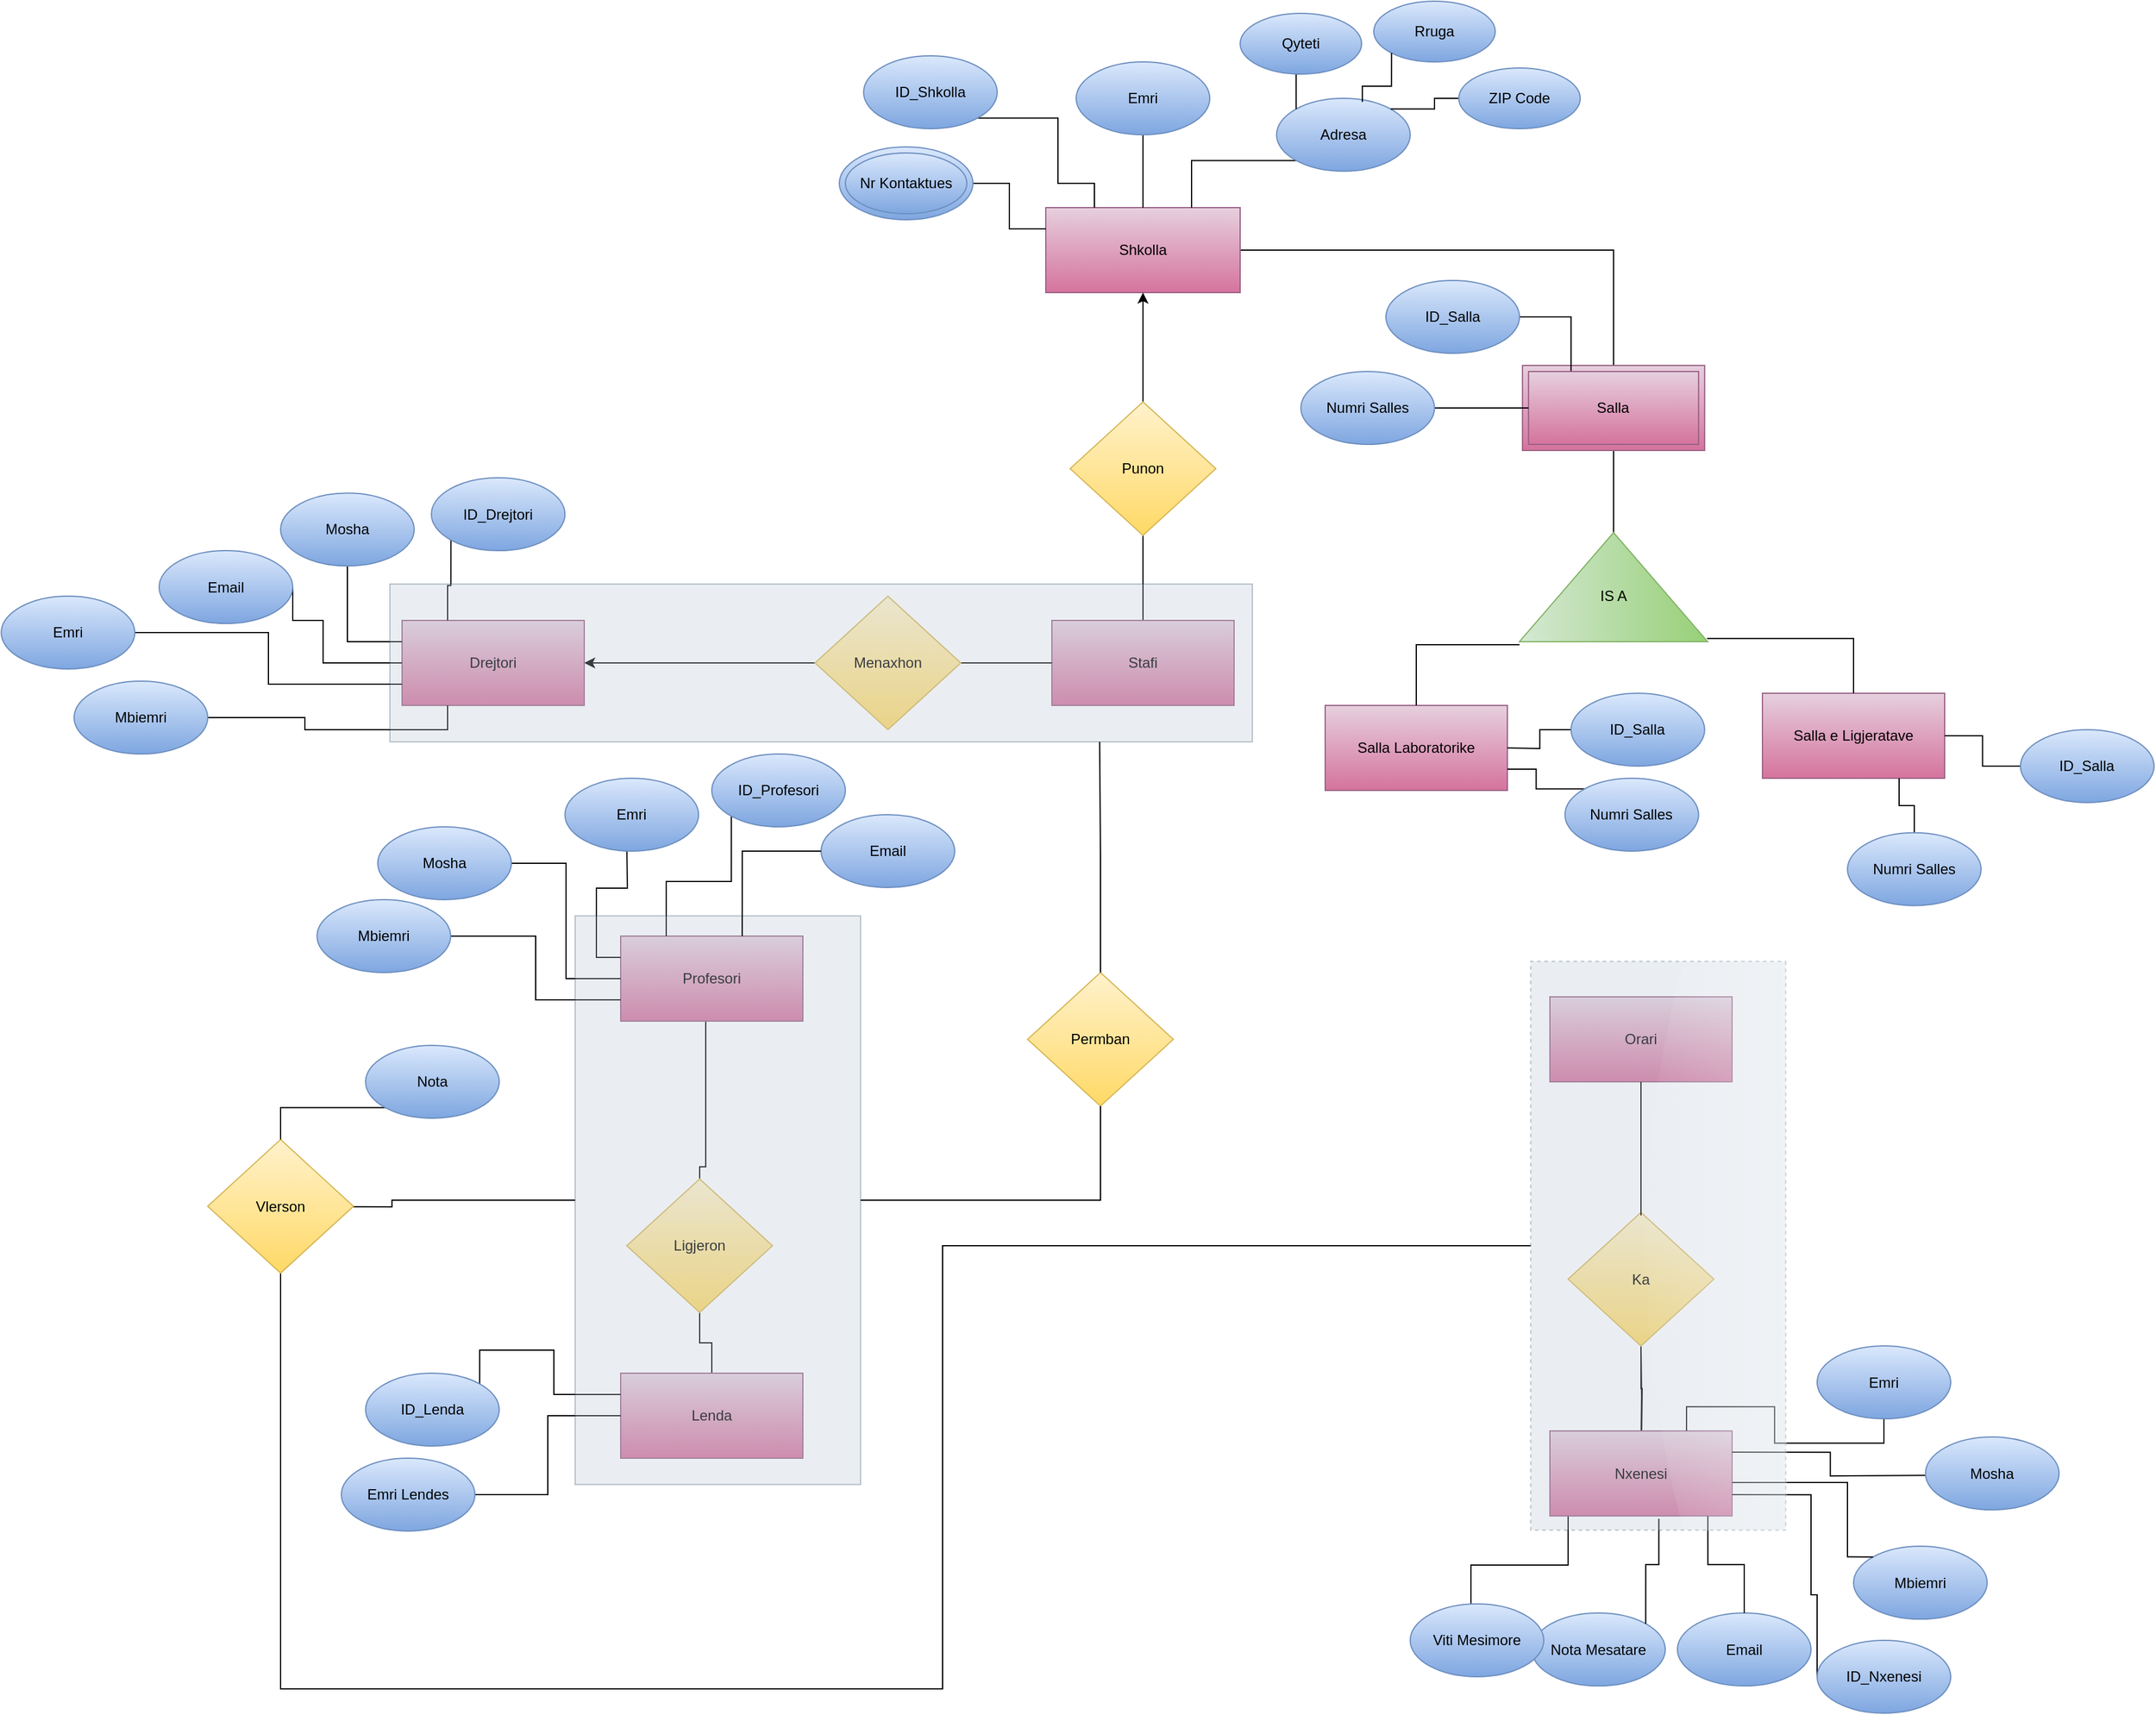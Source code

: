 <mxfile version="24.2.5" type="device">
  <diagram name="Page-1" id="VbcfFoYDxe7azpGWgdXG">
    <mxGraphModel dx="2835" dy="2398" grid="1" gridSize="10" guides="1" tooltips="1" connect="1" arrows="1" fold="1" page="1" pageScale="1" pageWidth="850" pageHeight="1100" math="0" shadow="0">
      <root>
        <mxCell id="0" />
        <mxCell id="1" parent="0" />
        <mxCell id="0HHCoPCrTV0M4bE5JKeK-128" style="edgeStyle=orthogonalEdgeStyle;rounded=0;orthogonalLoop=1;jettySize=auto;html=1;exitX=1;exitY=0.5;exitDx=0;exitDy=0;entryX=0.5;entryY=0;entryDx=0;entryDy=0;endArrow=none;endFill=0;" parent="1" source="0HHCoPCrTV0M4bE5JKeK-2" target="0HHCoPCrTV0M4bE5JKeK-127" edge="1">
          <mxGeometry relative="1" as="geometry" />
        </mxCell>
        <mxCell id="0HHCoPCrTV0M4bE5JKeK-2" value="Shkolla" style="rounded=0;whiteSpace=wrap;html=1;fillColor=#e6d0de;strokeColor=#996185;gradientColor=#d5739d;" parent="1" vertex="1">
          <mxGeometry x="280" y="90" width="160" height="70" as="geometry" />
        </mxCell>
        <mxCell id="0HHCoPCrTV0M4bE5JKeK-8" style="edgeStyle=orthogonalEdgeStyle;rounded=0;orthogonalLoop=1;jettySize=auto;html=1;exitX=1;exitY=1;exitDx=0;exitDy=0;entryX=0.25;entryY=0;entryDx=0;entryDy=0;endArrow=none;endFill=0;" parent="1" source="0HHCoPCrTV0M4bE5JKeK-3" target="0HHCoPCrTV0M4bE5JKeK-2" edge="1">
          <mxGeometry relative="1" as="geometry">
            <Array as="points">
              <mxPoint x="290" y="16" />
              <mxPoint x="290" y="70" />
              <mxPoint x="320" y="70" />
            </Array>
          </mxGeometry>
        </mxCell>
        <mxCell id="0HHCoPCrTV0M4bE5JKeK-3" value="ID_Shkolla" style="ellipse;whiteSpace=wrap;html=1;fillColor=#dae8fc;gradientColor=#7ea6e0;strokeColor=#6c8ebf;" parent="1" vertex="1">
          <mxGeometry x="130" y="-35" width="110" height="60" as="geometry" />
        </mxCell>
        <mxCell id="0HHCoPCrTV0M4bE5JKeK-10" style="edgeStyle=orthogonalEdgeStyle;rounded=0;orthogonalLoop=1;jettySize=auto;html=1;exitX=0;exitY=1;exitDx=0;exitDy=0;entryX=0.75;entryY=0;entryDx=0;entryDy=0;endArrow=none;endFill=0;" parent="1" source="0HHCoPCrTV0M4bE5JKeK-5" target="0HHCoPCrTV0M4bE5JKeK-2" edge="1">
          <mxGeometry relative="1" as="geometry" />
        </mxCell>
        <mxCell id="0HHCoPCrTV0M4bE5JKeK-5" value="Adresa" style="ellipse;whiteSpace=wrap;html=1;fillColor=#dae8fc;gradientColor=#7ea6e0;strokeColor=#6c8ebf;" parent="1" vertex="1">
          <mxGeometry x="470" width="110" height="60" as="geometry" />
        </mxCell>
        <mxCell id="0HHCoPCrTV0M4bE5JKeK-9" style="edgeStyle=orthogonalEdgeStyle;rounded=0;orthogonalLoop=1;jettySize=auto;html=1;exitX=0.5;exitY=1;exitDx=0;exitDy=0;entryX=0.5;entryY=0;entryDx=0;entryDy=0;endArrow=none;endFill=0;" parent="1" source="0HHCoPCrTV0M4bE5JKeK-6" target="0HHCoPCrTV0M4bE5JKeK-2" edge="1">
          <mxGeometry relative="1" as="geometry" />
        </mxCell>
        <mxCell id="0HHCoPCrTV0M4bE5JKeK-6" value="Emri" style="ellipse;whiteSpace=wrap;html=1;fillColor=#dae8fc;gradientColor=#7ea6e0;strokeColor=#6c8ebf;" parent="1" vertex="1">
          <mxGeometry x="305" y="-30" width="110" height="60" as="geometry" />
        </mxCell>
        <mxCell id="0HHCoPCrTV0M4bE5JKeK-13" style="edgeStyle=orthogonalEdgeStyle;rounded=0;orthogonalLoop=1;jettySize=auto;html=1;exitX=0.5;exitY=1;exitDx=0;exitDy=0;endArrow=none;endFill=0;entryX=0;entryY=0;entryDx=0;entryDy=0;" parent="1" source="0HHCoPCrTV0M4bE5JKeK-7" target="0HHCoPCrTV0M4bE5JKeK-5" edge="1">
          <mxGeometry relative="1" as="geometry" />
        </mxCell>
        <mxCell id="0HHCoPCrTV0M4bE5JKeK-7" value="Qyteti" style="ellipse;whiteSpace=wrap;html=1;fillColor=#dae8fc;gradientColor=#7ea6e0;strokeColor=#6c8ebf;" parent="1" vertex="1">
          <mxGeometry x="440" y="-70" width="100" height="50" as="geometry" />
        </mxCell>
        <mxCell id="0HHCoPCrTV0M4bE5JKeK-15" style="edgeStyle=orthogonalEdgeStyle;rounded=0;orthogonalLoop=1;jettySize=auto;html=1;exitX=0;exitY=0.5;exitDx=0;exitDy=0;entryX=1;entryY=0;entryDx=0;entryDy=0;endArrow=none;endFill=0;" parent="1" source="0HHCoPCrTV0M4bE5JKeK-11" target="0HHCoPCrTV0M4bE5JKeK-5" edge="1">
          <mxGeometry relative="1" as="geometry" />
        </mxCell>
        <mxCell id="0HHCoPCrTV0M4bE5JKeK-11" value="ZIP Code" style="ellipse;whiteSpace=wrap;html=1;fillColor=#dae8fc;gradientColor=#7ea6e0;strokeColor=#6c8ebf;" parent="1" vertex="1">
          <mxGeometry x="620" y="-25" width="100" height="50" as="geometry" />
        </mxCell>
        <mxCell id="0HHCoPCrTV0M4bE5JKeK-12" value="Rruga" style="ellipse;whiteSpace=wrap;html=1;fillColor=#dae8fc;gradientColor=#7ea6e0;strokeColor=#6c8ebf;" parent="1" vertex="1">
          <mxGeometry x="550" y="-80" width="100" height="50" as="geometry" />
        </mxCell>
        <mxCell id="0HHCoPCrTV0M4bE5JKeK-14" style="edgeStyle=orthogonalEdgeStyle;rounded=0;orthogonalLoop=1;jettySize=auto;html=1;exitX=0;exitY=1;exitDx=0;exitDy=0;entryX=0.642;entryY=0.05;entryDx=0;entryDy=0;entryPerimeter=0;endArrow=none;endFill=0;" parent="1" source="0HHCoPCrTV0M4bE5JKeK-12" target="0HHCoPCrTV0M4bE5JKeK-5" edge="1">
          <mxGeometry relative="1" as="geometry" />
        </mxCell>
        <mxCell id="0HHCoPCrTV0M4bE5JKeK-17" style="edgeStyle=orthogonalEdgeStyle;rounded=0;orthogonalLoop=1;jettySize=auto;html=1;entryX=0;entryY=0.25;entryDx=0;entryDy=0;endArrow=none;endFill=0;" parent="1" source="0HHCoPCrTV0M4bE5JKeK-16" target="0HHCoPCrTV0M4bE5JKeK-2" edge="1">
          <mxGeometry relative="1" as="geometry" />
        </mxCell>
        <mxCell id="0HHCoPCrTV0M4bE5JKeK-16" value="Nr Kontaktues" style="ellipse;whiteSpace=wrap;html=1;fillColor=#dae8fc;gradientColor=#7ea6e0;strokeColor=#6c8ebf;" parent="1" vertex="1">
          <mxGeometry x="110" y="40" width="110" height="60" as="geometry" />
        </mxCell>
        <mxCell id="0HHCoPCrTV0M4bE5JKeK-18" value="Nr Kontaktues" style="ellipse;whiteSpace=wrap;html=1;fillColor=#dae8fc;gradientColor=#7ea6e0;strokeColor=#6c8ebf;" parent="1" vertex="1">
          <mxGeometry x="115" y="45" width="100" height="50" as="geometry" />
        </mxCell>
        <mxCell id="0HHCoPCrTV0M4bE5JKeK-20" style="edgeStyle=orthogonalEdgeStyle;rounded=0;orthogonalLoop=1;jettySize=auto;html=1;exitX=0.5;exitY=0;exitDx=0;exitDy=0;entryX=0.5;entryY=1;entryDx=0;entryDy=0;" parent="1" source="0HHCoPCrTV0M4bE5JKeK-19" target="0HHCoPCrTV0M4bE5JKeK-2" edge="1">
          <mxGeometry relative="1" as="geometry" />
        </mxCell>
        <mxCell id="0HHCoPCrTV0M4bE5JKeK-21" style="edgeStyle=orthogonalEdgeStyle;rounded=0;orthogonalLoop=1;jettySize=auto;html=1;exitX=0.5;exitY=1;exitDx=0;exitDy=0;endArrow=none;endFill=0;" parent="1" source="0HHCoPCrTV0M4bE5JKeK-19" target="0HHCoPCrTV0M4bE5JKeK-22" edge="1">
          <mxGeometry relative="1" as="geometry">
            <mxPoint x="360" y="440" as="targetPoint" />
          </mxGeometry>
        </mxCell>
        <mxCell id="0HHCoPCrTV0M4bE5JKeK-19" value="Punon" style="rhombus;whiteSpace=wrap;html=1;fillColor=#fff2cc;gradientColor=#ffd966;strokeColor=#d6b656;" parent="1" vertex="1">
          <mxGeometry x="300" y="250" width="120" height="110" as="geometry" />
        </mxCell>
        <mxCell id="0HHCoPCrTV0M4bE5JKeK-22" value="Stafi" style="rounded=0;whiteSpace=wrap;html=1;fillColor=#e6d0de;gradientColor=#d5739d;strokeColor=#996185;" parent="1" vertex="1">
          <mxGeometry x="285" y="430" width="150" height="70" as="geometry" />
        </mxCell>
        <mxCell id="0HHCoPCrTV0M4bE5JKeK-97" style="edgeStyle=orthogonalEdgeStyle;rounded=0;orthogonalLoop=1;jettySize=auto;html=1;exitX=0.5;exitY=1;exitDx=0;exitDy=0;endArrow=none;endFill=0;startArrow=none;startFill=0;entryX=0.5;entryY=0;entryDx=0;entryDy=0;" parent="1" source="0HHCoPCrTV0M4bE5JKeK-24" target="0HHCoPCrTV0M4bE5JKeK-98" edge="1">
          <mxGeometry relative="1" as="geometry">
            <mxPoint x="-31.636" y="880" as="targetPoint" />
            <Array as="points">
              <mxPoint y="760" />
              <mxPoint y="880" />
            </Array>
          </mxGeometry>
        </mxCell>
        <mxCell id="0HHCoPCrTV0M4bE5JKeK-24" value="Profesori" style="rounded=0;whiteSpace=wrap;html=1;fillColor=#e6d0de;gradientColor=#d5739d;strokeColor=#996185;" parent="1" vertex="1">
          <mxGeometry x="-70" y="690" width="150" height="70" as="geometry" />
        </mxCell>
        <mxCell id="0HHCoPCrTV0M4bE5JKeK-26" style="edgeStyle=orthogonalEdgeStyle;rounded=0;orthogonalLoop=1;jettySize=auto;html=1;exitX=1;exitY=0.5;exitDx=0;exitDy=0;entryX=0;entryY=0.5;entryDx=0;entryDy=0;endArrow=none;endFill=0;" parent="1" source="0HHCoPCrTV0M4bE5JKeK-25" target="0HHCoPCrTV0M4bE5JKeK-22" edge="1">
          <mxGeometry relative="1" as="geometry" />
        </mxCell>
        <mxCell id="T7-lwO-HggSbHTCkCa26-41" style="edgeStyle=orthogonalEdgeStyle;rounded=0;orthogonalLoop=1;jettySize=auto;html=1;exitX=0;exitY=0.5;exitDx=0;exitDy=0;entryX=1;entryY=0.5;entryDx=0;entryDy=0;" parent="1" source="0HHCoPCrTV0M4bE5JKeK-25" target="0HHCoPCrTV0M4bE5JKeK-84" edge="1">
          <mxGeometry relative="1" as="geometry" />
        </mxCell>
        <mxCell id="0HHCoPCrTV0M4bE5JKeK-25" value="Menaxhon" style="rhombus;whiteSpace=wrap;html=1;fillColor=#fff2cc;gradientColor=#ffd966;strokeColor=#d6b656;" parent="1" vertex="1">
          <mxGeometry x="90" y="410" width="120" height="110" as="geometry" />
        </mxCell>
        <mxCell id="T7-lwO-HggSbHTCkCa26-13" style="edgeStyle=orthogonalEdgeStyle;rounded=0;orthogonalLoop=1;jettySize=auto;html=1;endArrow=none;endFill=0;" parent="1" target="T7-lwO-HggSbHTCkCa26-11" edge="1">
          <mxGeometry relative="1" as="geometry">
            <mxPoint x="770" y="1110" as="sourcePoint" />
          </mxGeometry>
        </mxCell>
        <mxCell id="0HHCoPCrTV0M4bE5JKeK-35" value="Orari" style="rounded=0;whiteSpace=wrap;html=1;fillColor=#e6d0de;gradientColor=#d5739d;strokeColor=#996185;" parent="1" vertex="1">
          <mxGeometry x="695" y="740" width="150" height="70" as="geometry" />
        </mxCell>
        <mxCell id="0HHCoPCrTV0M4bE5JKeK-84" value="Drejtori" style="rounded=0;whiteSpace=wrap;html=1;fillColor=#e6d0de;gradientColor=#d5739d;strokeColor=#996185;" parent="1" vertex="1">
          <mxGeometry x="-250" y="430" width="150" height="70" as="geometry" />
        </mxCell>
        <mxCell id="0HHCoPCrTV0M4bE5JKeK-109" style="edgeStyle=orthogonalEdgeStyle;rounded=0;orthogonalLoop=1;jettySize=auto;html=1;exitX=1;exitY=0.5;exitDx=0;exitDy=0;entryX=0.25;entryY=1;entryDx=0;entryDy=0;endArrow=none;endFill=0;" parent="1" source="0HHCoPCrTV0M4bE5JKeK-92" target="0HHCoPCrTV0M4bE5JKeK-84" edge="1">
          <mxGeometry relative="1" as="geometry" />
        </mxCell>
        <mxCell id="0HHCoPCrTV0M4bE5JKeK-92" value="Mbiemri" style="ellipse;whiteSpace=wrap;html=1;fillColor=#dae8fc;gradientColor=#7ea6e0;strokeColor=#6c8ebf;" parent="1" vertex="1">
          <mxGeometry x="-520" y="480" width="110" height="60" as="geometry" />
        </mxCell>
        <mxCell id="0HHCoPCrTV0M4bE5JKeK-103" style="edgeStyle=orthogonalEdgeStyle;rounded=0;orthogonalLoop=1;jettySize=auto;html=1;exitX=0.5;exitY=1;exitDx=0;exitDy=0;entryX=0;entryY=0.25;entryDx=0;entryDy=0;endArrow=none;endFill=0;" parent="1" target="0HHCoPCrTV0M4bE5JKeK-24" edge="1">
          <mxGeometry relative="1" as="geometry">
            <mxPoint x="-65" y="610" as="sourcePoint" />
          </mxGeometry>
        </mxCell>
        <mxCell id="0HHCoPCrTV0M4bE5JKeK-93" value="Emri" style="ellipse;whiteSpace=wrap;html=1;fillColor=#dae8fc;gradientColor=#7ea6e0;strokeColor=#6c8ebf;" parent="1" vertex="1">
          <mxGeometry x="-115.87" y="560" width="110" height="60" as="geometry" />
        </mxCell>
        <mxCell id="0HHCoPCrTV0M4bE5JKeK-104" style="edgeStyle=orthogonalEdgeStyle;rounded=0;orthogonalLoop=1;jettySize=auto;html=1;exitX=0;exitY=1;exitDx=0;exitDy=0;entryX=0.25;entryY=0;entryDx=0;entryDy=0;endArrow=none;endFill=0;" parent="1" source="0HHCoPCrTV0M4bE5JKeK-94" target="0HHCoPCrTV0M4bE5JKeK-24" edge="1">
          <mxGeometry relative="1" as="geometry">
            <mxPoint x="11.109" y="596.123" as="sourcePoint" />
          </mxGeometry>
        </mxCell>
        <mxCell id="0HHCoPCrTV0M4bE5JKeK-94" value="ID_Profesori" style="ellipse;whiteSpace=wrap;html=1;fillColor=#dae8fc;gradientColor=#7ea6e0;strokeColor=#6c8ebf;" parent="1" vertex="1">
          <mxGeometry x="5.0" y="540" width="110" height="60" as="geometry" />
        </mxCell>
        <mxCell id="0HHCoPCrTV0M4bE5JKeK-101" style="edgeStyle=orthogonalEdgeStyle;rounded=0;orthogonalLoop=1;jettySize=auto;html=1;exitX=1;exitY=0.5;exitDx=0;exitDy=0;entryX=0;entryY=0.75;entryDx=0;entryDy=0;endArrow=none;endFill=0;" parent="1" source="0HHCoPCrTV0M4bE5JKeK-95" target="0HHCoPCrTV0M4bE5JKeK-24" edge="1">
          <mxGeometry relative="1" as="geometry" />
        </mxCell>
        <mxCell id="0HHCoPCrTV0M4bE5JKeK-95" value="Mbiemri" style="ellipse;whiteSpace=wrap;html=1;fillColor=#dae8fc;gradientColor=#7ea6e0;strokeColor=#6c8ebf;" parent="1" vertex="1">
          <mxGeometry x="-320" y="660" width="110" height="60" as="geometry" />
        </mxCell>
        <mxCell id="0HHCoPCrTV0M4bE5JKeK-102" style="edgeStyle=orthogonalEdgeStyle;rounded=0;orthogonalLoop=1;jettySize=auto;html=1;exitX=1;exitY=0.5;exitDx=0;exitDy=0;entryX=0;entryY=0.5;entryDx=0;entryDy=0;endArrow=none;endFill=0;" parent="1" source="0HHCoPCrTV0M4bE5JKeK-96" target="0HHCoPCrTV0M4bE5JKeK-24" edge="1">
          <mxGeometry relative="1" as="geometry" />
        </mxCell>
        <mxCell id="0HHCoPCrTV0M4bE5JKeK-96" value="Mosha" style="ellipse;whiteSpace=wrap;html=1;fillColor=#dae8fc;gradientColor=#7ea6e0;strokeColor=#6c8ebf;" parent="1" vertex="1">
          <mxGeometry x="-270" y="600" width="110" height="60" as="geometry" />
        </mxCell>
        <mxCell id="0HHCoPCrTV0M4bE5JKeK-100" style="edgeStyle=orthogonalEdgeStyle;rounded=0;orthogonalLoop=1;jettySize=auto;html=1;exitX=0.5;exitY=1;exitDx=0;exitDy=0;endArrow=none;endFill=0;" parent="1" source="0HHCoPCrTV0M4bE5JKeK-98" target="0HHCoPCrTV0M4bE5JKeK-99" edge="1">
          <mxGeometry relative="1" as="geometry" />
        </mxCell>
        <mxCell id="0HHCoPCrTV0M4bE5JKeK-98" value="Ligjeron" style="rhombus;whiteSpace=wrap;html=1;fillColor=#fff2cc;gradientColor=#ffd966;strokeColor=#d6b656;" parent="1" vertex="1">
          <mxGeometry x="-65" y="890" width="120" height="110" as="geometry" />
        </mxCell>
        <mxCell id="0HHCoPCrTV0M4bE5JKeK-99" value="Lenda" style="rounded=0;whiteSpace=wrap;html=1;fillColor=#e6d0de;gradientColor=#d5739d;strokeColor=#996185;" parent="1" vertex="1">
          <mxGeometry x="-70" y="1050" width="150" height="70" as="geometry" />
        </mxCell>
        <mxCell id="0HHCoPCrTV0M4bE5JKeK-110" style="edgeStyle=orthogonalEdgeStyle;rounded=0;orthogonalLoop=1;jettySize=auto;html=1;exitX=1;exitY=0.5;exitDx=0;exitDy=0;entryX=0;entryY=0.75;entryDx=0;entryDy=0;endArrow=none;endFill=0;" parent="1" source="0HHCoPCrTV0M4bE5JKeK-105" target="0HHCoPCrTV0M4bE5JKeK-84" edge="1">
          <mxGeometry relative="1" as="geometry" />
        </mxCell>
        <mxCell id="0HHCoPCrTV0M4bE5JKeK-105" value="Emri" style="ellipse;whiteSpace=wrap;html=1;fillColor=#dae8fc;gradientColor=#7ea6e0;strokeColor=#6c8ebf;" parent="1" vertex="1">
          <mxGeometry x="-580" y="410" width="110" height="60" as="geometry" />
        </mxCell>
        <mxCell id="0HHCoPCrTV0M4bE5JKeK-111" style="edgeStyle=orthogonalEdgeStyle;rounded=0;orthogonalLoop=1;jettySize=auto;html=1;exitX=0.5;exitY=1;exitDx=0;exitDy=0;entryX=0;entryY=0.25;entryDx=0;entryDy=0;endArrow=none;endFill=0;" parent="1" source="0HHCoPCrTV0M4bE5JKeK-107" target="0HHCoPCrTV0M4bE5JKeK-84" edge="1">
          <mxGeometry relative="1" as="geometry" />
        </mxCell>
        <mxCell id="0HHCoPCrTV0M4bE5JKeK-107" value="Mosha" style="ellipse;whiteSpace=wrap;html=1;fillColor=#dae8fc;gradientColor=#7ea6e0;strokeColor=#6c8ebf;" parent="1" vertex="1">
          <mxGeometry x="-350" y="325.09" width="110" height="60" as="geometry" />
        </mxCell>
        <mxCell id="0HHCoPCrTV0M4bE5JKeK-112" style="edgeStyle=orthogonalEdgeStyle;rounded=0;orthogonalLoop=1;jettySize=auto;html=1;exitX=0;exitY=1;exitDx=0;exitDy=0;entryX=0.25;entryY=0;entryDx=0;entryDy=0;endArrow=none;endFill=0;" parent="1" source="0HHCoPCrTV0M4bE5JKeK-108" target="0HHCoPCrTV0M4bE5JKeK-84" edge="1">
          <mxGeometry relative="1" as="geometry" />
        </mxCell>
        <mxCell id="0HHCoPCrTV0M4bE5JKeK-108" value="ID_Drejtori" style="ellipse;whiteSpace=wrap;html=1;fillColor=#dae8fc;gradientColor=#7ea6e0;strokeColor=#6c8ebf;" parent="1" vertex="1">
          <mxGeometry x="-225.87" y="312.55" width="110" height="60" as="geometry" />
        </mxCell>
        <mxCell id="0HHCoPCrTV0M4bE5JKeK-124" style="edgeStyle=orthogonalEdgeStyle;rounded=0;orthogonalLoop=1;jettySize=auto;html=1;exitX=1;exitY=1;exitDx=0;exitDy=0;entryX=0;entryY=0.25;entryDx=0;entryDy=0;endArrow=none;endFill=0;" parent="1" source="0HHCoPCrTV0M4bE5JKeK-120" target="0HHCoPCrTV0M4bE5JKeK-99" edge="1">
          <mxGeometry relative="1" as="geometry">
            <Array as="points">
              <mxPoint x="-125" y="1031" />
              <mxPoint x="-125" y="1068" />
            </Array>
          </mxGeometry>
        </mxCell>
        <mxCell id="0HHCoPCrTV0M4bE5JKeK-120" value="ID_Lenda" style="ellipse;whiteSpace=wrap;html=1;fillColor=#dae8fc;gradientColor=#7ea6e0;strokeColor=#6c8ebf;" parent="1" vertex="1">
          <mxGeometry x="-280" y="1050" width="110" height="60" as="geometry" />
        </mxCell>
        <mxCell id="0HHCoPCrTV0M4bE5JKeK-122" style="edgeStyle=orthogonalEdgeStyle;rounded=0;orthogonalLoop=1;jettySize=auto;html=1;exitX=1;exitY=0.5;exitDx=0;exitDy=0;entryX=0;entryY=0.5;entryDx=0;entryDy=0;endArrow=none;endFill=0;" parent="1" source="0HHCoPCrTV0M4bE5JKeK-121" target="0HHCoPCrTV0M4bE5JKeK-99" edge="1">
          <mxGeometry relative="1" as="geometry" />
        </mxCell>
        <mxCell id="0HHCoPCrTV0M4bE5JKeK-121" value="Emri Lendes" style="ellipse;whiteSpace=wrap;html=1;fillColor=#dae8fc;gradientColor=#7ea6e0;strokeColor=#6c8ebf;" parent="1" vertex="1">
          <mxGeometry x="-300" y="1120" width="110" height="60" as="geometry" />
        </mxCell>
        <mxCell id="0HHCoPCrTV0M4bE5JKeK-132" style="edgeStyle=orthogonalEdgeStyle;rounded=0;orthogonalLoop=1;jettySize=auto;html=1;exitX=0.5;exitY=1;exitDx=0;exitDy=0;entryX=0.5;entryY=0;entryDx=0;entryDy=0;" parent="1" source="0HHCoPCrTV0M4bE5JKeK-127" target="0HHCoPCrTV0M4bE5JKeK-131" edge="1">
          <mxGeometry relative="1" as="geometry" />
        </mxCell>
        <mxCell id="0HHCoPCrTV0M4bE5JKeK-127" value="Klasa" style="rounded=0;whiteSpace=wrap;html=1;fillColor=#e6d0de;gradientColor=#d5739d;strokeColor=#996185;" parent="1" vertex="1">
          <mxGeometry x="672.41" y="220" width="150" height="70" as="geometry" />
        </mxCell>
        <mxCell id="0HHCoPCrTV0M4bE5JKeK-141" style="edgeStyle=orthogonalEdgeStyle;rounded=0;orthogonalLoop=1;jettySize=auto;html=1;exitX=0.25;exitY=0;exitDx=0;exitDy=0;entryX=1;entryY=0.5;entryDx=0;entryDy=0;endArrow=none;endFill=0;" parent="1" source="0HHCoPCrTV0M4bE5JKeK-129" target="0HHCoPCrTV0M4bE5JKeK-139" edge="1">
          <mxGeometry relative="1" as="geometry" />
        </mxCell>
        <mxCell id="0HHCoPCrTV0M4bE5JKeK-129" value="Salla" style="rounded=0;whiteSpace=wrap;html=1;fillColor=#e6d0de;gradientColor=#d5739d;strokeColor=#996185;" parent="1" vertex="1">
          <mxGeometry x="677.41" y="225" width="140" height="60" as="geometry" />
        </mxCell>
        <mxCell id="0HHCoPCrTV0M4bE5JKeK-130" value="" style="triangle;whiteSpace=wrap;html=1;rotation=-90;fillColor=#d5e8d4;gradientColor=#97d077;strokeColor=#82b366;" parent="1" vertex="1">
          <mxGeometry x="702.5" y="325.09" width="89.82" height="154.91" as="geometry" />
        </mxCell>
        <mxCell id="0HHCoPCrTV0M4bE5JKeK-131" value="IS A" style="text;html=1;align=center;verticalAlign=middle;whiteSpace=wrap;rounded=0;" parent="1" vertex="1">
          <mxGeometry x="689.91" y="380" width="115" height="60" as="geometry" />
        </mxCell>
        <mxCell id="0HHCoPCrTV0M4bE5JKeK-133" value="Salla Laboratorike" style="rounded=0;whiteSpace=wrap;html=1;fillColor=#e6d0de;gradientColor=#d5739d;strokeColor=#996185;" parent="1" vertex="1">
          <mxGeometry x="510" y="500" width="150" height="70" as="geometry" />
        </mxCell>
        <mxCell id="0HHCoPCrTV0M4bE5JKeK-134" value="Salla e Ligjeratave" style="rounded=0;whiteSpace=wrap;html=1;fillColor=#e6d0de;gradientColor=#d5739d;strokeColor=#996185;" parent="1" vertex="1">
          <mxGeometry x="870" y="490" width="150" height="70" as="geometry" />
        </mxCell>
        <mxCell id="0HHCoPCrTV0M4bE5JKeK-135" style="edgeStyle=orthogonalEdgeStyle;rounded=0;orthogonalLoop=1;jettySize=auto;html=1;exitX=0.5;exitY=0;exitDx=0;exitDy=0;entryX=-0.028;entryY=0;entryDx=0;entryDy=0;entryPerimeter=0;endArrow=none;endFill=0;" parent="1" source="0HHCoPCrTV0M4bE5JKeK-133" target="0HHCoPCrTV0M4bE5JKeK-130" edge="1">
          <mxGeometry relative="1" as="geometry" />
        </mxCell>
        <mxCell id="0HHCoPCrTV0M4bE5JKeK-137" style="edgeStyle=orthogonalEdgeStyle;rounded=0;orthogonalLoop=1;jettySize=auto;html=1;exitX=0.5;exitY=0;exitDx=0;exitDy=0;entryX=0.029;entryY=0.997;entryDx=0;entryDy=0;entryPerimeter=0;endArrow=none;endFill=0;" parent="1" source="0HHCoPCrTV0M4bE5JKeK-134" target="0HHCoPCrTV0M4bE5JKeK-130" edge="1">
          <mxGeometry relative="1" as="geometry" />
        </mxCell>
        <mxCell id="0HHCoPCrTV0M4bE5JKeK-139" value="ID_Salla" style="ellipse;whiteSpace=wrap;html=1;fillColor=#dae8fc;gradientColor=#7ea6e0;strokeColor=#6c8ebf;" parent="1" vertex="1">
          <mxGeometry x="560" y="150" width="110" height="60" as="geometry" />
        </mxCell>
        <mxCell id="0HHCoPCrTV0M4bE5JKeK-142" style="edgeStyle=orthogonalEdgeStyle;rounded=0;orthogonalLoop=1;jettySize=auto;html=1;exitX=1;exitY=0.5;exitDx=0;exitDy=0;entryX=0;entryY=0.5;entryDx=0;entryDy=0;endArrow=none;endFill=0;" parent="1" source="0HHCoPCrTV0M4bE5JKeK-140" target="0HHCoPCrTV0M4bE5JKeK-129" edge="1">
          <mxGeometry relative="1" as="geometry" />
        </mxCell>
        <mxCell id="0HHCoPCrTV0M4bE5JKeK-140" value="Numri Salles" style="ellipse;whiteSpace=wrap;html=1;fillColor=#dae8fc;gradientColor=#7ea6e0;strokeColor=#6c8ebf;" parent="1" vertex="1">
          <mxGeometry x="490" y="225" width="110" height="60" as="geometry" />
        </mxCell>
        <mxCell id="0HHCoPCrTV0M4bE5JKeK-147" style="edgeStyle=orthogonalEdgeStyle;rounded=0;orthogonalLoop=1;jettySize=auto;html=1;exitX=0;exitY=0.5;exitDx=0;exitDy=0;entryX=1;entryY=0.5;entryDx=0;entryDy=0;endArrow=none;endFill=0;" parent="1" source="0HHCoPCrTV0M4bE5JKeK-143" target="0HHCoPCrTV0M4bE5JKeK-134" edge="1">
          <mxGeometry relative="1" as="geometry" />
        </mxCell>
        <mxCell id="0HHCoPCrTV0M4bE5JKeK-143" value="ID_Salla" style="ellipse;whiteSpace=wrap;html=1;fillColor=#dae8fc;gradientColor=#7ea6e0;strokeColor=#6c8ebf;" parent="1" vertex="1">
          <mxGeometry x="1082.41" y="520" width="110" height="60" as="geometry" />
        </mxCell>
        <mxCell id="0HHCoPCrTV0M4bE5JKeK-149" style="edgeStyle=orthogonalEdgeStyle;rounded=0;orthogonalLoop=1;jettySize=auto;html=1;exitX=0;exitY=0.5;exitDx=0;exitDy=0;endArrow=none;endFill=0;" parent="1" source="0HHCoPCrTV0M4bE5JKeK-144" edge="1">
          <mxGeometry relative="1" as="geometry">
            <mxPoint x="660" y="535" as="targetPoint" />
          </mxGeometry>
        </mxCell>
        <mxCell id="0HHCoPCrTV0M4bE5JKeK-144" value="ID_Salla" style="ellipse;whiteSpace=wrap;html=1;fillColor=#dae8fc;gradientColor=#7ea6e0;strokeColor=#6c8ebf;" parent="1" vertex="1">
          <mxGeometry x="712.41" y="490" width="110" height="60" as="geometry" />
        </mxCell>
        <mxCell id="0HHCoPCrTV0M4bE5JKeK-148" style="edgeStyle=orthogonalEdgeStyle;rounded=0;orthogonalLoop=1;jettySize=auto;html=1;exitX=0.5;exitY=0;exitDx=0;exitDy=0;entryX=0.75;entryY=1;entryDx=0;entryDy=0;endArrow=none;endFill=0;" parent="1" source="0HHCoPCrTV0M4bE5JKeK-145" target="0HHCoPCrTV0M4bE5JKeK-134" edge="1">
          <mxGeometry relative="1" as="geometry" />
        </mxCell>
        <mxCell id="0HHCoPCrTV0M4bE5JKeK-145" value="Numri Salles" style="ellipse;whiteSpace=wrap;html=1;fillColor=#dae8fc;gradientColor=#7ea6e0;strokeColor=#6c8ebf;" parent="1" vertex="1">
          <mxGeometry x="940" y="604.91" width="110" height="60" as="geometry" />
        </mxCell>
        <mxCell id="0HHCoPCrTV0M4bE5JKeK-150" style="edgeStyle=orthogonalEdgeStyle;rounded=0;orthogonalLoop=1;jettySize=auto;html=1;exitX=0;exitY=0;exitDx=0;exitDy=0;entryX=1;entryY=0.75;entryDx=0;entryDy=0;endArrow=none;endFill=0;" parent="1" source="0HHCoPCrTV0M4bE5JKeK-146" target="0HHCoPCrTV0M4bE5JKeK-133" edge="1">
          <mxGeometry relative="1" as="geometry" />
        </mxCell>
        <mxCell id="0HHCoPCrTV0M4bE5JKeK-146" value="Numri Salles" style="ellipse;whiteSpace=wrap;html=1;fillColor=#dae8fc;gradientColor=#7ea6e0;strokeColor=#6c8ebf;" parent="1" vertex="1">
          <mxGeometry x="707.41" y="560" width="110" height="60" as="geometry" />
        </mxCell>
        <mxCell id="T7-lwO-HggSbHTCkCa26-3" value="" style="rounded=0;whiteSpace=wrap;html=1;fillColor=#bac8d3;rotation=90;strokeColor=#23445d;opacity=30;" parent="1" vertex="1">
          <mxGeometry x="-224.2" y="790" width="468.4" height="234.99" as="geometry" />
        </mxCell>
        <mxCell id="T7-lwO-HggSbHTCkCa26-14" style="edgeStyle=orthogonalEdgeStyle;rounded=0;orthogonalLoop=1;jettySize=auto;html=1;exitX=0.5;exitY=1;exitDx=0;exitDy=0;endArrow=none;endFill=0;" parent="1" source="T7-lwO-HggSbHTCkCa26-11" edge="1">
          <mxGeometry relative="1" as="geometry">
            <mxPoint x="770.545" y="1097.56" as="targetPoint" />
          </mxGeometry>
        </mxCell>
        <mxCell id="T7-lwO-HggSbHTCkCa26-11" value="Ka" style="rhombus;whiteSpace=wrap;html=1;fillColor=#fff2cc;gradientColor=#ffd966;strokeColor=#d6b656;" parent="1" vertex="1">
          <mxGeometry x="710" y="917.56" width="120" height="110" as="geometry" />
        </mxCell>
        <mxCell id="T7-lwO-HggSbHTCkCa26-15" value="Nxenesi" style="rounded=0;whiteSpace=wrap;html=1;fillColor=#e6d0de;gradientColor=#d5739d;strokeColor=#996185;" parent="1" vertex="1">
          <mxGeometry x="695" y="1097.56" width="150" height="70" as="geometry" />
        </mxCell>
        <mxCell id="T7-lwO-HggSbHTCkCa26-22" style="edgeStyle=orthogonalEdgeStyle;rounded=0;orthogonalLoop=1;jettySize=auto;html=1;exitX=0.5;exitY=1;exitDx=0;exitDy=0;entryX=0.75;entryY=0;entryDx=0;entryDy=0;endArrow=none;endFill=0;" parent="1" source="T7-lwO-HggSbHTCkCa26-17" target="T7-lwO-HggSbHTCkCa26-15" edge="1">
          <mxGeometry relative="1" as="geometry">
            <mxPoint x="940" y="1177.56" as="targetPoint" />
          </mxGeometry>
        </mxCell>
        <mxCell id="T7-lwO-HggSbHTCkCa26-17" value="Emri" style="ellipse;whiteSpace=wrap;html=1;fillColor=#dae8fc;gradientColor=#7ea6e0;strokeColor=#6c8ebf;" parent="1" vertex="1">
          <mxGeometry x="915" y="1027.56" width="110" height="60" as="geometry" />
        </mxCell>
        <mxCell id="T7-lwO-HggSbHTCkCa26-23" style="edgeStyle=orthogonalEdgeStyle;rounded=0;orthogonalLoop=1;jettySize=auto;html=1;exitX=0;exitY=1;exitDx=0;exitDy=0;entryX=1;entryY=0.25;entryDx=0;entryDy=0;endArrow=none;endFill=0;" parent="1" target="T7-lwO-HggSbHTCkCa26-15" edge="1">
          <mxGeometry relative="1" as="geometry">
            <mxPoint x="1006.712" y="1134.097" as="sourcePoint" />
          </mxGeometry>
        </mxCell>
        <mxCell id="T7-lwO-HggSbHTCkCa26-18" value="Mbiemri" style="ellipse;whiteSpace=wrap;html=1;fillColor=#dae8fc;gradientColor=#7ea6e0;strokeColor=#6c8ebf;" parent="1" vertex="1">
          <mxGeometry x="945" y="1192.56" width="110" height="60" as="geometry" />
        </mxCell>
        <mxCell id="T7-lwO-HggSbHTCkCa26-25" style="edgeStyle=orthogonalEdgeStyle;rounded=0;orthogonalLoop=1;jettySize=auto;html=1;exitX=0;exitY=0.5;exitDx=0;exitDy=0;entryX=1;entryY=0.75;entryDx=0;entryDy=0;endArrow=none;endFill=0;" parent="1" source="T7-lwO-HggSbHTCkCa26-19" target="T7-lwO-HggSbHTCkCa26-15" edge="1">
          <mxGeometry relative="1" as="geometry">
            <Array as="points">
              <mxPoint x="910" y="1232.56" />
              <mxPoint x="910" y="1150.56" />
            </Array>
          </mxGeometry>
        </mxCell>
        <mxCell id="T7-lwO-HggSbHTCkCa26-19" value="ID_Nxenesi" style="ellipse;whiteSpace=wrap;html=1;fillColor=#dae8fc;gradientColor=#7ea6e0;strokeColor=#6c8ebf;" parent="1" vertex="1">
          <mxGeometry x="915" y="1270" width="110" height="60" as="geometry" />
        </mxCell>
        <mxCell id="T7-lwO-HggSbHTCkCa26-20" value="Email" style="ellipse;whiteSpace=wrap;html=1;fillColor=#dae8fc;gradientColor=#7ea6e0;strokeColor=#6c8ebf;" parent="1" vertex="1">
          <mxGeometry x="800" y="1247.56" width="110" height="60" as="geometry" />
        </mxCell>
        <mxCell id="T7-lwO-HggSbHTCkCa26-21" value="Mosha" style="ellipse;whiteSpace=wrap;html=1;fillColor=#dae8fc;gradientColor=#7ea6e0;strokeColor=#6c8ebf;" parent="1" vertex="1">
          <mxGeometry x="1004.2" y="1102.56" width="110" height="60" as="geometry" />
        </mxCell>
        <mxCell id="T7-lwO-HggSbHTCkCa26-24" style="edgeStyle=orthogonalEdgeStyle;rounded=0;orthogonalLoop=1;jettySize=auto;html=1;exitX=0;exitY=0;exitDx=0;exitDy=0;endArrow=none;endFill=0;" parent="1" source="T7-lwO-HggSbHTCkCa26-18" edge="1">
          <mxGeometry relative="1" as="geometry">
            <mxPoint x="845" y="1140" as="targetPoint" />
            <Array as="points">
              <mxPoint x="940" y="1201" />
              <mxPoint x="940" y="1140" />
              <mxPoint x="845" y="1140" />
            </Array>
          </mxGeometry>
        </mxCell>
        <mxCell id="T7-lwO-HggSbHTCkCa26-26" style="edgeStyle=orthogonalEdgeStyle;rounded=0;orthogonalLoop=1;jettySize=auto;html=1;exitX=0.5;exitY=0;exitDx=0;exitDy=0;entryX=0.867;entryY=1.002;entryDx=0;entryDy=0;entryPerimeter=0;endArrow=none;endFill=0;" parent="1" source="T7-lwO-HggSbHTCkCa26-20" target="T7-lwO-HggSbHTCkCa26-15" edge="1">
          <mxGeometry relative="1" as="geometry" />
        </mxCell>
        <mxCell id="T7-lwO-HggSbHTCkCa26-30" value="" style="edgeStyle=orthogonalEdgeStyle;rounded=0;orthogonalLoop=1;jettySize=auto;html=1;exitX=0.5;exitY=1;exitDx=0;exitDy=0;endArrow=none;endFill=0;" parent="1" source="T7-lwO-HggSbHTCkCa26-3" edge="1">
          <mxGeometry relative="1" as="geometry">
            <mxPoint x="-410.055" y="912.5" as="targetPoint" />
            <mxPoint x="-119" y="913" as="sourcePoint" />
          </mxGeometry>
        </mxCell>
        <mxCell id="5HvF7cXBRijosd-UB0QQ-1" style="edgeStyle=orthogonalEdgeStyle;rounded=0;orthogonalLoop=1;jettySize=auto;html=1;exitX=0.5;exitY=1;exitDx=0;exitDy=0;entryX=0.5;entryY=1;entryDx=0;entryDy=0;endArrow=none;endFill=0;" edge="1" parent="1" source="T7-lwO-HggSbHTCkCa26-29" target="T7-lwO-HggSbHTCkCa26-16">
          <mxGeometry relative="1" as="geometry">
            <Array as="points">
              <mxPoint x="-350" y="1310" />
              <mxPoint x="195" y="1310" />
              <mxPoint x="195" y="945" />
            </Array>
          </mxGeometry>
        </mxCell>
        <mxCell id="T7-lwO-HggSbHTCkCa26-29" value="Vlerson" style="rhombus;whiteSpace=wrap;html=1;fillColor=#fff2cc;gradientColor=#ffd966;strokeColor=#d6b656;" parent="1" vertex="1">
          <mxGeometry x="-410" y="857.55" width="120" height="110" as="geometry" />
        </mxCell>
        <mxCell id="wESGeoLV9hR2vhpcav89-1" style="edgeStyle=orthogonalEdgeStyle;rounded=0;orthogonalLoop=1;jettySize=auto;html=1;exitX=0;exitY=1;exitDx=0;exitDy=0;entryX=0.5;entryY=0;entryDx=0;entryDy=0;endArrow=none;endFill=0;" parent="1" source="T7-lwO-HggSbHTCkCa26-31" target="T7-lwO-HggSbHTCkCa26-29" edge="1">
          <mxGeometry relative="1" as="geometry">
            <mxPoint x="-440" y="885.05" as="targetPoint" />
          </mxGeometry>
        </mxCell>
        <mxCell id="T7-lwO-HggSbHTCkCa26-31" value="Nota" style="ellipse;whiteSpace=wrap;html=1;fillColor=#dae8fc;gradientColor=#7ea6e0;strokeColor=#6c8ebf;" parent="1" vertex="1">
          <mxGeometry x="-280" y="780.0" width="110" height="60" as="geometry" />
        </mxCell>
        <mxCell id="T7-lwO-HggSbHTCkCa26-39" style="edgeStyle=orthogonalEdgeStyle;rounded=0;orthogonalLoop=1;jettySize=auto;html=1;exitX=1;exitY=1;exitDx=0;exitDy=0;entryX=0;entryY=0.5;entryDx=0;entryDy=0;endArrow=none;endFill=0;" parent="1" source="T7-lwO-HggSbHTCkCa26-38" target="0HHCoPCrTV0M4bE5JKeK-84" edge="1">
          <mxGeometry relative="1" as="geometry">
            <Array as="points">
              <mxPoint x="-356" y="403" />
              <mxPoint x="-340" y="403" />
              <mxPoint x="-340" y="430" />
              <mxPoint x="-315" y="430" />
              <mxPoint x="-315" y="465" />
            </Array>
          </mxGeometry>
        </mxCell>
        <mxCell id="T7-lwO-HggSbHTCkCa26-38" value="Email" style="ellipse;whiteSpace=wrap;html=1;fillColor=#dae8fc;gradientColor=#7ea6e0;strokeColor=#6c8ebf;" parent="1" vertex="1">
          <mxGeometry x="-450" y="372.55" width="110" height="60" as="geometry" />
        </mxCell>
        <mxCell id="T7-lwO-HggSbHTCkCa26-6" value="" style="rounded=0;whiteSpace=wrap;html=1;fillColor=#bac8d3;strokeColor=#23445d;opacity=30;" parent="1" vertex="1">
          <mxGeometry x="-260" y="400" width="710" height="130" as="geometry" />
        </mxCell>
        <mxCell id="T7-lwO-HggSbHTCkCa26-43" value="Email" style="ellipse;whiteSpace=wrap;html=1;fillColor=#dae8fc;gradientColor=#7ea6e0;strokeColor=#6c8ebf;" parent="1" vertex="1">
          <mxGeometry x="95" y="590" width="110" height="60" as="geometry" />
        </mxCell>
        <mxCell id="T7-lwO-HggSbHTCkCa26-44" style="edgeStyle=orthogonalEdgeStyle;rounded=0;orthogonalLoop=1;jettySize=auto;html=1;exitX=0;exitY=0.5;exitDx=0;exitDy=0;entryX=0.667;entryY=0;entryDx=0;entryDy=0;entryPerimeter=0;endArrow=none;endFill=0;" parent="1" source="T7-lwO-HggSbHTCkCa26-43" target="0HHCoPCrTV0M4bE5JKeK-24" edge="1">
          <mxGeometry relative="1" as="geometry" />
        </mxCell>
        <mxCell id="GdjmvJjhHIuF_tG_6bYk-1" value="Nota Mesatare" style="ellipse;whiteSpace=wrap;html=1;fillColor=#dae8fc;gradientColor=#7ea6e0;strokeColor=#6c8ebf;" parent="1" vertex="1">
          <mxGeometry x="680" y="1247.56" width="110" height="60" as="geometry" />
        </mxCell>
        <mxCell id="GdjmvJjhHIuF_tG_6bYk-7" style="edgeStyle=orthogonalEdgeStyle;rounded=0;orthogonalLoop=1;jettySize=auto;html=1;exitX=1;exitY=0;exitDx=0;exitDy=0;entryX=0.598;entryY=1.033;entryDx=0;entryDy=0;entryPerimeter=0;endArrow=none;endFill=0;" parent="1" source="GdjmvJjhHIuF_tG_6bYk-1" target="T7-lwO-HggSbHTCkCa26-15" edge="1">
          <mxGeometry relative="1" as="geometry" />
        </mxCell>
        <mxCell id="se6b7WtIlCDhHFCffmnq-2" style="edgeStyle=orthogonalEdgeStyle;rounded=0;orthogonalLoop=1;jettySize=auto;html=1;exitX=0.5;exitY=0;exitDx=0;exitDy=0;endArrow=none;endFill=0;" parent="1" edge="1">
          <mxGeometry relative="1" as="geometry">
            <Array as="points">
              <mxPoint x="630" y="1208" />
              <mxPoint x="710" y="1208" />
              <mxPoint x="710" y="1168" />
            </Array>
            <mxPoint x="630" y="1240" as="sourcePoint" />
            <mxPoint x="710" y="1168" as="targetPoint" />
          </mxGeometry>
        </mxCell>
        <mxCell id="se6b7WtIlCDhHFCffmnq-1" value="Viti Mesimore" style="ellipse;whiteSpace=wrap;html=1;fillColor=#dae8fc;gradientColor=#7ea6e0;strokeColor=#6c8ebf;" parent="1" vertex="1">
          <mxGeometry x="580" y="1240" width="110" height="60" as="geometry" />
        </mxCell>
        <mxCell id="M_LYBSN2HBNcqGHOmzpy-1" value="" style="edgeStyle=orthogonalEdgeStyle;rounded=0;orthogonalLoop=1;jettySize=auto;html=1;exitX=0.5;exitY=1;exitDx=0;exitDy=0;endArrow=none;endFill=0;" parent="1" source="0HHCoPCrTV0M4bE5JKeK-35" edge="1">
          <mxGeometry relative="1" as="geometry">
            <mxPoint x="770" y="810" as="sourcePoint" />
            <mxPoint x="770" y="920" as="targetPoint" />
          </mxGeometry>
        </mxCell>
        <mxCell id="T7-lwO-HggSbHTCkCa26-16" value="" style="rounded=0;whiteSpace=wrap;html=1;fillColor=#bac8d3;rotation=90;strokeColor=#23445d;glass=1;shadow=0;dashed=1;fillStyle=auto;opacity=30;" parent="1" vertex="1">
          <mxGeometry x="550" y="840" width="468.4" height="210" as="geometry" />
        </mxCell>
        <mxCell id="M_LYBSN2HBNcqGHOmzpy-3" value="Permban" style="rhombus;whiteSpace=wrap;html=1;fillColor=#fff2cc;gradientColor=#ffd966;strokeColor=#d6b656;" parent="1" vertex="1">
          <mxGeometry x="265" y="720" width="120" height="110" as="geometry" />
        </mxCell>
        <mxCell id="M_LYBSN2HBNcqGHOmzpy-4" style="edgeStyle=orthogonalEdgeStyle;rounded=0;orthogonalLoop=1;jettySize=auto;html=1;exitX=0.5;exitY=0;exitDx=0;exitDy=0;entryX=0.823;entryY=1;entryDx=0;entryDy=0;entryPerimeter=0;endArrow=none;endFill=0;" parent="1" source="M_LYBSN2HBNcqGHOmzpy-3" target="T7-lwO-HggSbHTCkCa26-6" edge="1">
          <mxGeometry relative="1" as="geometry" />
        </mxCell>
        <mxCell id="M_LYBSN2HBNcqGHOmzpy-5" style="edgeStyle=orthogonalEdgeStyle;rounded=0;orthogonalLoop=1;jettySize=auto;html=1;exitX=0.5;exitY=1;exitDx=0;exitDy=0;entryX=0.5;entryY=0;entryDx=0;entryDy=0;endArrow=none;endFill=0;" parent="1" source="M_LYBSN2HBNcqGHOmzpy-3" target="T7-lwO-HggSbHTCkCa26-3" edge="1">
          <mxGeometry relative="1" as="geometry" />
        </mxCell>
      </root>
    </mxGraphModel>
  </diagram>
</mxfile>
